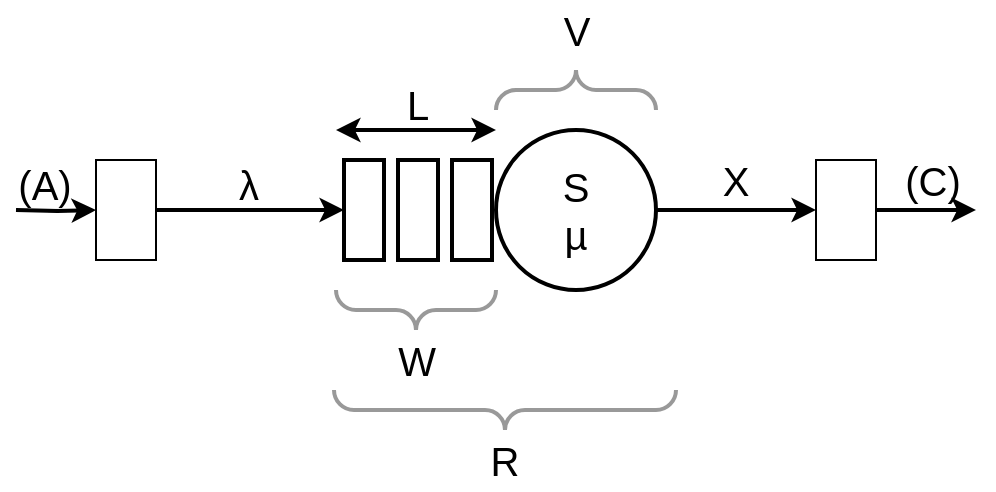<mxfile version="15.7.3" type="device"><diagram id="wxTNopgQjvz58jhIsMu_" name="Page-1"><mxGraphModel dx="970" dy="656" grid="1" gridSize="10" guides="1" tooltips="1" connect="1" arrows="1" fold="1" page="1" pageScale="1" pageWidth="850" pageHeight="1100" math="0" shadow="0"><root><mxCell id="0"/><mxCell id="1" parent="0"/><mxCell id="Z_2t8VyzJMbAxFX6KRyX-1" value="&lt;div&gt;&lt;font style=&quot;font-size: 20px&quot;&gt;S&lt;/font&gt;&lt;/div&gt;&lt;div&gt;&lt;font style=&quot;font-size: 20px&quot;&gt;µ&lt;br&gt;&lt;/font&gt;&lt;/div&gt;" style="ellipse;whiteSpace=wrap;html=1;aspect=fixed;strokeWidth=2;" vertex="1" parent="1"><mxGeometry x="470" y="230" width="80" height="80" as="geometry"/></mxCell><mxCell id="Z_2t8VyzJMbAxFX6KRyX-2" value="" style="endArrow=classic;html=1;rounded=0;exitX=1;exitY=0.5;exitDx=0;exitDy=0;targetPerimeterSpacing=0;strokeWidth=2;" edge="1" parent="1" source="Z_2t8VyzJMbAxFX6KRyX-1"><mxGeometry width="50" height="50" relative="1" as="geometry"><mxPoint x="400" y="360" as="sourcePoint"/><mxPoint x="630" y="270" as="targetPoint"/></mxGeometry></mxCell><mxCell id="Z_2t8VyzJMbAxFX6KRyX-6" value="" style="edgeStyle=orthogonalEdgeStyle;rounded=0;orthogonalLoop=1;jettySize=auto;html=1;fontSize=20;targetPerimeterSpacing=0;strokeWidth=2;" edge="1" parent="1" source="Z_2t8VyzJMbAxFX6KRyX-3"><mxGeometry relative="1" as="geometry"><mxPoint x="710" y="270" as="targetPoint"/></mxGeometry></mxCell><mxCell id="Z_2t8VyzJMbAxFX6KRyX-3" value="" style="rounded=0;whiteSpace=wrap;html=1;fontSize=20;" vertex="1" parent="1"><mxGeometry x="630" y="245" width="30" height="50" as="geometry"/></mxCell><mxCell id="Z_2t8VyzJMbAxFX6KRyX-4" value="X" style="text;html=1;strokeColor=none;fillColor=none;align=center;verticalAlign=middle;whiteSpace=wrap;rounded=0;fontSize=20;" vertex="1" parent="1"><mxGeometry x="560" y="240" width="60" height="30" as="geometry"/></mxCell><mxCell id="Z_2t8VyzJMbAxFX6KRyX-7" value="(C)" style="text;html=1;align=center;verticalAlign=middle;resizable=0;points=[];autosize=1;strokeColor=none;fillColor=none;fontSize=20;" vertex="1" parent="1"><mxGeometry x="668" y="240" width="40" height="30" as="geometry"/></mxCell><mxCell id="Z_2t8VyzJMbAxFX6KRyX-8" value="" style="verticalLabelPosition=bottom;shadow=0;dashed=0;align=center;html=1;verticalAlign=top;strokeWidth=2;shape=mxgraph.mockup.markup.curlyBrace;strokeColor=#999999;fontSize=20;" vertex="1" parent="1"><mxGeometry x="470" y="200" width="80" height="20" as="geometry"/></mxCell><mxCell id="Z_2t8VyzJMbAxFX6KRyX-9" value="&lt;div&gt;V&lt;/div&gt;" style="text;html=1;align=center;verticalAlign=middle;resizable=0;points=[];autosize=1;strokeColor=none;fillColor=none;fontSize=20;" vertex="1" parent="1"><mxGeometry x="495" y="165" width="30" height="30" as="geometry"/></mxCell><mxCell id="Z_2t8VyzJMbAxFX6KRyX-13" value="" style="group" vertex="1" connectable="0" parent="1"><mxGeometry x="394" y="245" width="74" height="50" as="geometry"/></mxCell><mxCell id="Z_2t8VyzJMbAxFX6KRyX-10" value="" style="rounded=0;whiteSpace=wrap;html=1;fontSize=20;strokeWidth=2;" vertex="1" parent="Z_2t8VyzJMbAxFX6KRyX-13"><mxGeometry width="20" height="50" as="geometry"/></mxCell><mxCell id="Z_2t8VyzJMbAxFX6KRyX-11" value="" style="rounded=0;whiteSpace=wrap;html=1;fontSize=20;strokeWidth=2;" vertex="1" parent="Z_2t8VyzJMbAxFX6KRyX-13"><mxGeometry x="27" width="20" height="50" as="geometry"/></mxCell><mxCell id="Z_2t8VyzJMbAxFX6KRyX-12" value="" style="rounded=0;whiteSpace=wrap;html=1;fontSize=20;strokeWidth=2;" vertex="1" parent="Z_2t8VyzJMbAxFX6KRyX-13"><mxGeometry x="54" width="20" height="50" as="geometry"/></mxCell><mxCell id="Z_2t8VyzJMbAxFX6KRyX-18" value="" style="group" vertex="1" connectable="0" parent="1"><mxGeometry x="390" y="310" width="80" height="50" as="geometry"/></mxCell><mxCell id="Z_2t8VyzJMbAxFX6KRyX-16" value="" style="verticalLabelPosition=bottom;shadow=0;dashed=0;align=center;html=1;verticalAlign=top;strokeWidth=2;shape=mxgraph.mockup.markup.curlyBrace;strokeColor=#999999;fontSize=20;flipV=1;" vertex="1" parent="Z_2t8VyzJMbAxFX6KRyX-18"><mxGeometry width="80" height="20" as="geometry"/></mxCell><mxCell id="Z_2t8VyzJMbAxFX6KRyX-17" value="W" style="text;html=1;align=center;verticalAlign=middle;resizable=0;points=[];autosize=1;strokeColor=none;fillColor=none;fontSize=20;flipV=1;" vertex="1" parent="Z_2t8VyzJMbAxFX6KRyX-18"><mxGeometry x="25" y="20" width="30" height="30" as="geometry"/></mxCell><mxCell id="Z_2t8VyzJMbAxFX6KRyX-19" value="" style="endArrow=classic;html=1;rounded=0;fontSize=20;targetPerimeterSpacing=0;strokeWidth=2;entryX=0;entryY=0.5;entryDx=0;entryDy=0;" edge="1" parent="1" target="Z_2t8VyzJMbAxFX6KRyX-10"><mxGeometry width="50" height="50" relative="1" as="geometry"><mxPoint x="300" y="270" as="sourcePoint"/><mxPoint x="410" y="310" as="targetPoint"/></mxGeometry></mxCell><mxCell id="Z_2t8VyzJMbAxFX6KRyX-22" value="λ " style="text;html=1;align=center;verticalAlign=middle;resizable=0;points=[];autosize=1;strokeColor=none;fillColor=none;fontSize=20;" vertex="1" parent="1"><mxGeometry x="331" y="242" width="30" height="30" as="geometry"/></mxCell><mxCell id="Z_2t8VyzJMbAxFX6KRyX-23" value="" style="rounded=0;whiteSpace=wrap;html=1;fontSize=20;" vertex="1" parent="1"><mxGeometry x="270" y="245" width="30" height="50" as="geometry"/></mxCell><mxCell id="Z_2t8VyzJMbAxFX6KRyX-24" value="" style="edgeStyle=orthogonalEdgeStyle;rounded=0;orthogonalLoop=1;jettySize=auto;html=1;fontSize=20;targetPerimeterSpacing=0;strokeWidth=2;" edge="1" parent="1"><mxGeometry relative="1" as="geometry"><mxPoint x="230" y="270" as="sourcePoint"/><mxPoint x="270" y="270" as="targetPoint"/></mxGeometry></mxCell><mxCell id="Z_2t8VyzJMbAxFX6KRyX-25" value="(A)" style="text;html=1;align=center;verticalAlign=middle;resizable=0;points=[];autosize=1;strokeColor=none;fillColor=none;fontSize=20;" vertex="1" parent="1"><mxGeometry x="224" y="242" width="40" height="30" as="geometry"/></mxCell><mxCell id="Z_2t8VyzJMbAxFX6KRyX-26" value="" style="group" vertex="1" connectable="0" parent="1"><mxGeometry x="389" y="360" width="171" height="50" as="geometry"/></mxCell><mxCell id="Z_2t8VyzJMbAxFX6KRyX-27" value="" style="verticalLabelPosition=bottom;shadow=0;dashed=0;align=center;html=1;verticalAlign=top;strokeWidth=2;shape=mxgraph.mockup.markup.curlyBrace;strokeColor=#999999;fontSize=20;flipV=1;" vertex="1" parent="Z_2t8VyzJMbAxFX6KRyX-26"><mxGeometry width="171" height="20" as="geometry"/></mxCell><mxCell id="Z_2t8VyzJMbAxFX6KRyX-28" value="R" style="text;html=1;align=center;verticalAlign=middle;resizable=0;points=[];autosize=1;strokeColor=none;fillColor=none;fontSize=20;flipV=1;" vertex="1" parent="Z_2t8VyzJMbAxFX6KRyX-26"><mxGeometry x="70.438" y="20" width="30" height="30" as="geometry"/></mxCell><mxCell id="Z_2t8VyzJMbAxFX6KRyX-30" value="L" style="text;html=1;strokeColor=none;fillColor=none;align=center;verticalAlign=middle;whiteSpace=wrap;rounded=0;fontSize=20;" vertex="1" parent="1"><mxGeometry x="401" y="202" width="60" height="30" as="geometry"/></mxCell><mxCell id="Z_2t8VyzJMbAxFX6KRyX-31" value="" style="endArrow=classic;startArrow=classic;html=1;rounded=0;fontSize=20;targetPerimeterSpacing=0;strokeWidth=2;entryX=1;entryY=0.75;entryDx=0;entryDy=0;" edge="1" parent="1"><mxGeometry width="50" height="50" relative="1" as="geometry"><mxPoint x="390" y="230" as="sourcePoint"/><mxPoint x="470" y="230" as="targetPoint"/></mxGeometry></mxCell></root></mxGraphModel></diagram></mxfile>